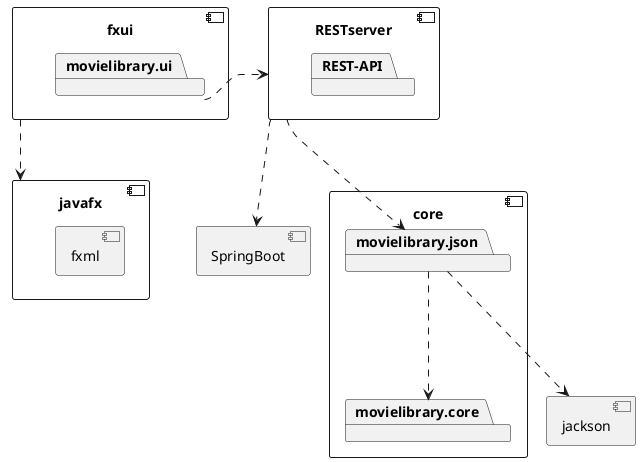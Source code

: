 @startuml packageDiagram.puml

skinparam ArrowStyle dashed

component core {
  package movielibrary.core
  package movielibrary.json
}

component fxui {
  package movielibrary.ui
}

component javafx {
  component fxml {
  }
}

component jackson {
}

component RESTserver {
  package "REST-API"
}

component SpringBoot {
}



fxui ...> javafx
movielibrary.json ...> movielibrary.core
movielibrary.json ...> jackson
RESTserver ...> SpringBoot
movielibrary.ui -right-> RESTserver
RESTserver ...> movielibrary.json

@enduml